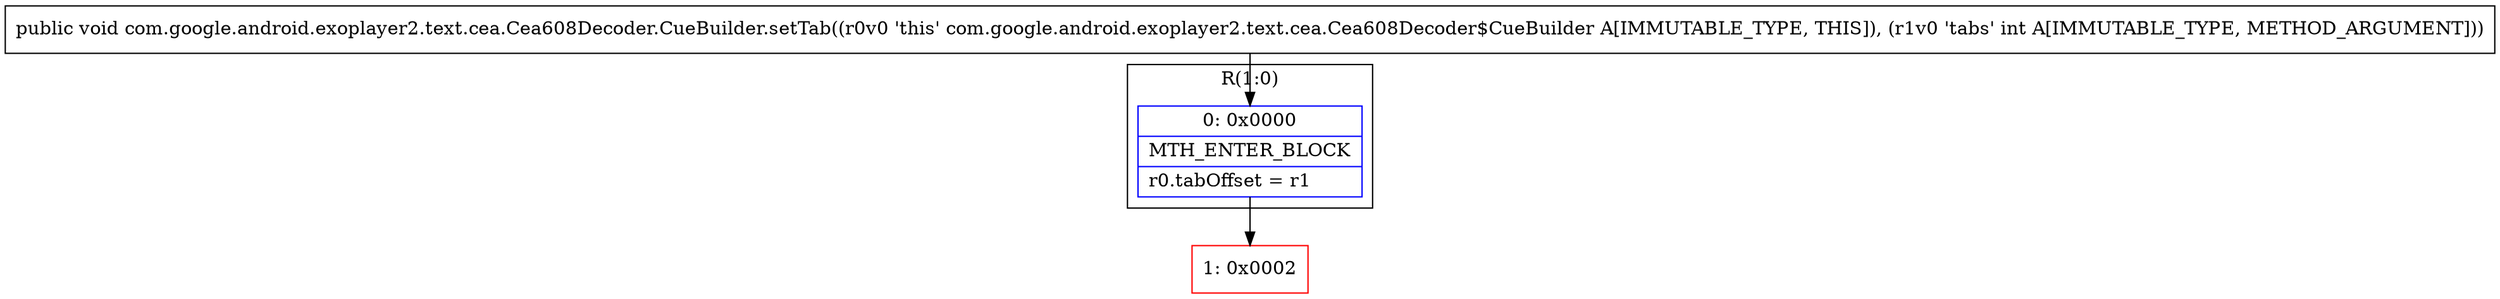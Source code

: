 digraph "CFG forcom.google.android.exoplayer2.text.cea.Cea608Decoder.CueBuilder.setTab(I)V" {
subgraph cluster_Region_1624422644 {
label = "R(1:0)";
node [shape=record,color=blue];
Node_0 [shape=record,label="{0\:\ 0x0000|MTH_ENTER_BLOCK\l|r0.tabOffset = r1\l}"];
}
Node_1 [shape=record,color=red,label="{1\:\ 0x0002}"];
MethodNode[shape=record,label="{public void com.google.android.exoplayer2.text.cea.Cea608Decoder.CueBuilder.setTab((r0v0 'this' com.google.android.exoplayer2.text.cea.Cea608Decoder$CueBuilder A[IMMUTABLE_TYPE, THIS]), (r1v0 'tabs' int A[IMMUTABLE_TYPE, METHOD_ARGUMENT])) }"];
MethodNode -> Node_0;
Node_0 -> Node_1;
}


